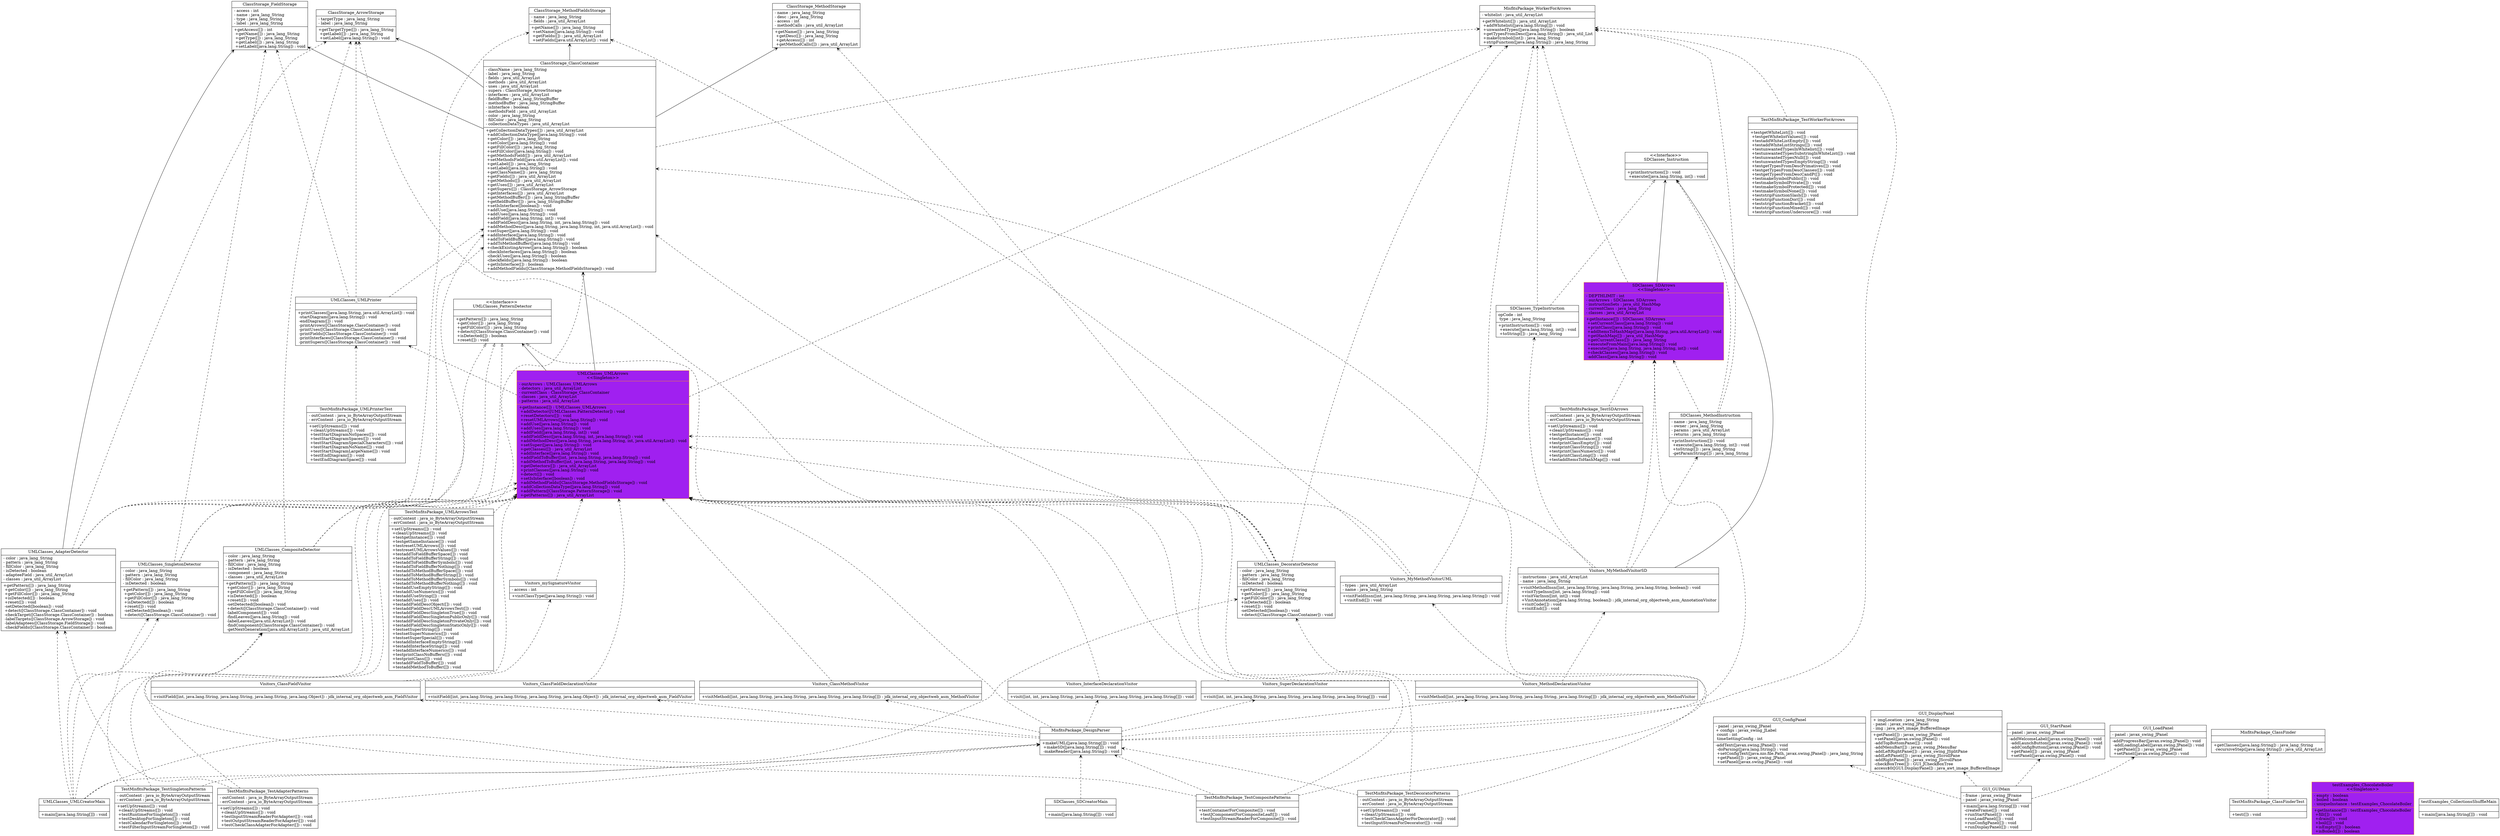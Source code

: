 digraph misfit_diagram{
rankdir=BT
   ClassStorage_ArrowStorage [
     shape="record"      label = "{ClassStorage_ArrowStorage|- targetType : java_lang_String\l- label : java_lang_String\l|+getTargetType([]) : java_lang_String\l +getLabel([]) : java_lang_String\l +setLabel([java.lang.String]) : void\l 
}"
];
   ClassStorage_ClassContainer [
     shape="record"      label = "{ClassStorage_ClassContainer|- className : java_lang_String\l- label : java_lang_String\l- fields : java_util_ArrayList\l- methods : java_util_ArrayList\l- uses : java_util_ArrayList\l- supers : ClassStorage_ArrowStorage\l- interfaces : java_util_ArrayList\l- fieldBuffer : java_lang_StringBuffer\l- methodBuffer : java_lang_StringBuffer\l- isInterface : boolean\l- methodsField : java_util_ArrayList\l- color : java_lang_String\l- fillColor : java_lang_String\l- collectionDataTypes : java_util_ArrayList\l|+getCollectionDataTypes([]) : java_util_ArrayList\l +addCollectionDataType([java.lang.String]) : void\l +getColor([]) : java_lang_String\l +setColor([java.lang.String]) : void\l +getFillColor([]) : java_lang_String\l +setFillColor([java.lang.String]) : void\l +getMethodsField([]) : java_util_ArrayList\l +setMethodsField([java.util.ArrayList]) : void\l +getLabel([]) : java_lang_String\l +setLabel([java.lang.String]) : void\l +getClassName([]) : java_lang_String\l +getFields([]) : java_util_ArrayList\l +getMethods([]) : java_util_ArrayList\l +getUses([]) : java_util_ArrayList\l +getSupers([]) : ClassStorage_ArrowStorage\l +getInterfaces([]) : java_util_ArrayList\l +getMethodBuffer([]) : java_lang_StringBuffer\l +getfieldBuffer([]) : java_lang_StringBuffer\l +setIsInterface([boolean]) : void\l +addUse([java.lang.String]) : void\l +addUses([java.lang.String]) : void\l +addField([java.lang.String, int]) : void\l +addFieldDesc([java.lang.String, int, java.lang.String]) : void\l +addMethodDesc([java.lang.String, java.lang.String, int, java.util.ArrayList]) : void\l +setSuper([java.lang.String]) : void\l +addInterface([java.lang.String]) : void\l +addToFieldBuffer([java.lang.String]) : void\l +addToMethodBuffer([java.lang.String]) : void\l +checkExistingArrow([java.lang.String]) : boolean\l -checkInterfaces([java.lang.String]) : boolean\l -checkUses([java.lang.String]) : boolean\l -checkfields([java.lang.String]) : boolean\l +getIsInterface([]) : boolean\l +addMethodFields([ClassStorage.MethodFieldsStorage]) : void\l 
}"
];
ClassStorage_ClassContainer -> MisfitsPackage_WorkerForArrows [ arrowhead="vee", style="dashed"];
ClassStorage_ClassContainer -> ClassStorage_FieldStorage [arrowhead="vee"];
ClassStorage_ClassContainer -> ClassStorage_MethodStorage [arrowhead="vee"];
ClassStorage_ClassContainer -> ClassStorage_ArrowStorage [arrowhead="vee"];
ClassStorage_ClassContainer -> ClassStorage_MethodFieldsStorage [arrowhead="vee"];
   ClassStorage_FieldStorage [
     shape="record"      label = "{ClassStorage_FieldStorage|- access : int\l- name : java_lang_String\l- type : java_lang_String\l- label : java_lang_String\l|+getAccess([]) : int\l +getName([]) : java_lang_String\l +getType([]) : java_lang_String\l +getLabel([]) : java_lang_String\l +setLabel([java.lang.String]) : void\l 
}"
];
   ClassStorage_MethodFieldsStorage [
     shape="record"      label = "{ClassStorage_MethodFieldsStorage|- name : java_lang_String\l- fields : java_util_ArrayList\l|+getName([]) : java_lang_String\l +setName([java.lang.String]) : void\l +getFields([]) : java_util_ArrayList\l +setFields([java.util.ArrayList]) : void\l 
}"
];
   ClassStorage_MethodStorage [
     shape="record"      label = "{ClassStorage_MethodStorage|- name : java_lang_String\l- desc : java_lang_String\l- access : int\l- methodCalls : java_util_ArrayList\l|+getName([]) : java_lang_String\l +getDesc([]) : java_lang_String\l +getAccess([]) : int\l +getMethodCalls([]) : java_util_ArrayList\l 
}"
];
   GUI_ConfigPanel [
     shape="record"      label = "{GUI_ConfigPanel|- panel : javax_swing_JPanel\l+ configs : javax_swing_JLabel\l count : int\l timeSettingConfig : int\l|-addText([javax.swing.JPanel]) : void\l -doParsing([java.lang.String]) : void\l +setConfigText([java.nio.file.Path, javax.swing.JPanel]) : java_lang_String\l +getPanel([]) : javax_swing_JPanel\l +setPanel([javax.swing.JPanel]) : void\l 
}"
];
   GUI_DisplayPanel [
     shape="record"      label = "{GUI_DisplayPanel|+ imgLocation : java_lang_String\l- panel : javax_swing_JPanel\l- img : java_awt_image_BufferedImage\l|+getPanel([]) : javax_swing_JPanel\l +setPanel([javax.swing.JPanel]) : void\l -addTopBottomPane([]) : void\l -addMenuBar([]) : javax_swing_JMenuBar\l -addLeftRightPane([]) : javax_swing_JSplitPane\l -addLeftPanel([]) : javax_swing_JScrollPane\l -addRightPane([]) : javax_swing_JScrollPane\l -checkBoxTree([]) : GUI_JCheckBoxTree\l access$0([GUI.DisplayPanel]) : java_awt_image_BufferedImage\l 
}"
];
   GUI_GUIMain [
     shape="record"      label = "{GUI_GUIMain|- frame : javax_swing_JFrame\l- panel : javax_swing_JPanel\l|+main([java.lang.String[]]) : void\l -createFrame([]) : void\l +runStartPanel([]) : void\l +runLoadPanel([]) : void\l +runConfigPanel([]) : void\l +runDisplayPanel([]) : void\l 
}"
];
GUI_GUIMain -> GUI_StartPanel [ arrowhead="vee", style="dashed"];
GUI_GUIMain -> GUI_LoadPanel [ arrowhead="vee", style="dashed"];
GUI_GUIMain -> GUI_ConfigPanel [ arrowhead="vee", style="dashed"];
GUI_GUIMain -> GUI_DisplayPanel [ arrowhead="vee", style="dashed"];
   GUI_LoadPanel [
     shape="record"      label = "{GUI_LoadPanel|- panel : javax_swing_JPanel\l|-addProgressBar([javax.swing.JPanel]) : void\l -addLoadingLabel([javax.swing.JPanel]) : void\l +getPanel([]) : javax_swing_JPanel\l +setPanel([javax.swing.JPanel]) : void\l 
}"
];
   GUI_StartPanel [
     shape="record"      label = "{GUI_StartPanel|- panel : javax_swing_JPanel\l|-addWelcomeLabel([javax.swing.JPanel]) : void\l -addLaunchButton([javax.swing.JPanel]) : void\l -addConfigButton([javax.swing.JPanel]) : void\l +getPanel([]) : javax_swing_JPanel\l +setPanel([javax.swing.JPanel]) : void\l 
}"
];
   MisfitsPackage_ClassFinder [
     shape="record"      label = "{MisfitsPackage_ClassFinder||+getClasses([java.lang.String]) : java_lang_String\l -recursiveStep([java.lang.String]) : java_util_ArrayList\l 
}"
];
   MisfitsPackage_DesignParser [
     shape="record"      label = "{MisfitsPackage_DesignParser||+makeUML([java.lang.String[]]) : void\l +makeSD([java.lang.String[]]) : void\l -makeReader([java.lang.String]) : void\l 
}"
];
MisfitsPackage_DesignParser -> MisfitsPackage_WorkerForArrows [ arrowhead="vee", style="dashed"];
MisfitsPackage_DesignParser -> UMLClasses_UMLArrows [ arrowhead="vee", style="dashed"];
MisfitsPackage_DesignParser -> SDClasses_SDArrows [ arrowhead="vee", style="dashed"];
MisfitsPackage_DesignParser -> Visitors_InterfaceDeclarationVisitor [ arrowhead="vee", style="dashed"];
MisfitsPackage_DesignParser -> Visitors_SuperDeclarationVisitor [ arrowhead="vee", style="dashed"];
MisfitsPackage_DesignParser -> Visitors_ClassFieldVisitor [ arrowhead="vee", style="dashed"];
MisfitsPackage_DesignParser -> Visitors_ClassFieldDeclarationVisitor [ arrowhead="vee", style="dashed"];
MisfitsPackage_DesignParser -> Visitors_ClassMethodVisitor [ arrowhead="vee", style="dashed"];
MisfitsPackage_DesignParser -> Visitors_MethodDeclarationVisitor [ arrowhead="vee", style="dashed"];
   MisfitsPackage_WorkerForArrows [
     shape="record"      label = "{MisfitsPackage_WorkerForArrows|- whitelist : java_util_ArrayList\l|+getWhitelist([]) : java_util_ArrayList\l +addWhitelist([java.lang.String[]]) : void\l +unwantedTypes([java.lang.String]) : boolean\l +getTypesFromDesc([java.lang.String]) : java_util_List\l +makeSymbol([int]) : java_lang_String\l +stripFunction([java.lang.String]) : java_lang_String\l 
}"
];
   SDClasses_Instruction [
     shape="record"      label = "{\<\<Interface\>\> \nSDClasses_Instruction||+printInstruction([]) : void\l +execute([java.lang.String, int]) : void\l 
}"
];
   SDClasses_MethodInstruction [
     shape="record"      label = "{SDClasses_MethodInstruction|- name : java_lang_String\l- owner : java_lang_String\l- params : java_util_ArrayList\l- returns : java_lang_String\l|+printInstruction([]) : void\l +execute([java.lang.String, int]) : void\l +toString([]) : java_lang_String\l -getParamString([]) : java_lang_String\l 
}"
];
SDClasses_MethodInstruction -> MisfitsPackage_WorkerForArrows [ arrowhead="vee", style="dashed"];
SDClasses_MethodInstruction -> SDClasses_SDArrows [ arrowhead="vee", style="dashed"];
SDClasses_MethodInstruction -> SDClasses_Instruction [ arrowhead="onormal", style="dashed"];
   SDClasses_SDArrows [
     shape="record"  color="orange" , fillcolor="purple" style="filled"    label = "{SDClasses_SDArrows\n\<\<Singleton\>\>|- DEPTHLIMIT : int\l- ourArrows : SDClasses_SDArrows\l- instructionSets : java_util_HashMap\l- currentClass : java_lang_String\l- classes : java_util_ArrayList\l|+getInstance([]) : SDClasses_SDArrows\l +setCurrentClass([java.lang.String]) : void\l +printClass([java.lang.String]) : void\l +addItemsToHashMap([java.lang.String, java.util.ArrayList]) : void\l +getHashMap([]) : java_util_HashMap\l +getCurrentClass([]) : java_lang_String\l +executeFromMain([java.lang.String]) : void\l +execute([java.lang.String, java.lang.String, int]) : void\l +checkClasses([java.lang.String]) : void\l -addClass([java.lang.String]) : void\l 
}"
];
SDClasses_SDArrows -> MisfitsPackage_WorkerForArrows [ arrowhead="vee", style="dashed"];
SDClasses_SDArrows -> SDClasses_Instruction [arrowhead="vee"];
   SDClasses_SDCreatorMain [
     shape="record"      label = "{SDClasses_SDCreatorMain||+main([java.lang.String[]]) : void\l 
}"
];
SDClasses_SDCreatorMain -> MisfitsPackage_DesignParser [ arrowhead="vee", style="dashed"];
   SDClasses_TypeInstruction [
     shape="record"      label = "{SDClasses_TypeInstruction| opCode : int\l type : java_lang_String\l|+printInstruction([]) : void\l +execute([java.lang.String, int]) : void\l +toString([]) : java_lang_String\l 
}"
];
SDClasses_TypeInstruction -> MisfitsPackage_WorkerForArrows [ arrowhead="vee", style="dashed"];
SDClasses_TypeInstruction -> SDClasses_Instruction [ arrowhead="onormal", style="dashed"];
   testExamples_ChocolateBoiler [
     shape="record"  color="orange" , fillcolor="purple" style="filled"    label = "{testExamples_ChocolateBoiler\n\<\<Singleton\>\>|- empty : boolean\l- boiled : boolean\l- uniqueInstance : testExamples_ChocolateBoiler\l|+getInstance([]) : testExamples_ChocolateBoiler\l +fill([]) : void\l +drain([]) : void\l +boil([]) : void\l +isEmpty([]) : boolean\l +isBoiled([]) : boolean\l 
}"
];
   testExamples_CollectionsShuffleMain [
     shape="record"      label = "{testExamples_CollectionsShuffleMain||+main([java.lang.String[]]) : void\l 
}"
];
   TestMisfitsPackage_ClassFinderTest [
     shape="record"      label = "{TestMisfitsPackage_ClassFinderTest||+test([]) : void\l 
}"
];
TestMisfitsPackage_ClassFinderTest -> MisfitsPackage_ClassFinder [ arrowhead="vee", style="dashed"];
   TestMisfitsPackage_TestAdapterPatterns [
     shape="record"      label = "{TestMisfitsPackage_TestAdapterPatterns|- outContent : java_io_ByteArrayOutputStream\l- errContent : java_io_ByteArrayOutputStream\l|+setUpStreams([]) : void\l +cleanUpStreams([]) : void\l +testInputStreamReaderForAdapter([]) : void\l +testOutputStreamReaderForAdapter([]) : void\l +testCheckClassAdapterForAdapter([]) : void\l 
}"
];
TestMisfitsPackage_TestAdapterPatterns -> UMLClasses_UMLArrows [ arrowhead="vee", style="dashed"];
TestMisfitsPackage_TestAdapterPatterns -> UMLClasses_AdapterDetector [ arrowhead="vee", style="dashed"];
TestMisfitsPackage_TestAdapterPatterns -> MisfitsPackage_DesignParser [ arrowhead="vee", style="dashed"];
   TestMisfitsPackage_TestCompositePatterns [
     shape="record"      label = "{TestMisfitsPackage_TestCompositePatterns||+testContainerForComposite([]) : void\l +testJComponentForCompositeLeaf([]) : void\l +testInputStreamReaderForComposite([]) : void\l 
}"
];
TestMisfitsPackage_TestCompositePatterns -> UMLClasses_UMLArrows [ arrowhead="vee", style="dashed"];
TestMisfitsPackage_TestCompositePatterns -> UMLClasses_CompositeDetector [ arrowhead="vee", style="dashed"];
TestMisfitsPackage_TestCompositePatterns -> MisfitsPackage_DesignParser [ arrowhead="vee", style="dashed"];
TestMisfitsPackage_TestCompositePatterns -> ClassStorage_ClassContainer [ arrowhead="vee", style="dashed"];
   TestMisfitsPackage_TestDecoratorPatterns [
     shape="record"      label = "{TestMisfitsPackage_TestDecoratorPatterns|- outContent : java_io_ByteArrayOutputStream\l- errContent : java_io_ByteArrayOutputStream\l|+setUpStreams([]) : void\l +cleanUpStreams([]) : void\l +testCheckClassAdapterForDecorator([]) : void\l +testInputStreamForDecorator([]) : void\l 
}"
];
TestMisfitsPackage_TestDecoratorPatterns -> UMLClasses_UMLArrows [ arrowhead="vee", style="dashed"];
TestMisfitsPackage_TestDecoratorPatterns -> UMLClasses_DecoratorDetector [ arrowhead="vee", style="dashed"];
TestMisfitsPackage_TestDecoratorPatterns -> MisfitsPackage_DesignParser [ arrowhead="vee", style="dashed"];
   TestMisfitsPackage_TestSDArrows [
     shape="record"      label = "{TestMisfitsPackage_TestSDArrows|- outContent : java_io_ByteArrayOutputStream\l- errContent : java_io_ByteArrayOutputStream\l|+setUpStreams([]) : void\l +cleanUpStreams([]) : void\l +testgetInstance([]) : void\l +testgetSameInstance([]) : void\l +testprintClassEmpty([]) : void\l +testprintClassString([]) : void\l +testprintClassNumeric([]) : void\l +testprintClassLong([]) : void\l +testaddItemsToHashMap([]) : void\l 
}"
];
TestMisfitsPackage_TestSDArrows -> SDClasses_SDArrows [ arrowhead="vee", style="dashed"];
   TestMisfitsPackage_TestSingletonPatterns [
     shape="record"      label = "{TestMisfitsPackage_TestSingletonPatterns|- outContent : java_io_ByteArrayOutputStream\l- errContent : java_io_ByteArrayOutputStream\l|+setUpStreams([]) : void\l +cleanUpStreams([]) : void\l +testRuntimeForSingleton([]) : void\l +testDesktopForSingleton([]) : void\l +testCalendarForSingleton([]) : void\l +testFilterInputStreamForSingleton([]) : void\l 
}"
];
TestMisfitsPackage_TestSingletonPatterns -> UMLClasses_UMLArrows [ arrowhead="vee", style="dashed"];
TestMisfitsPackage_TestSingletonPatterns -> UMLClasses_SingletonDetector [ arrowhead="vee", style="dashed"];
TestMisfitsPackage_TestSingletonPatterns -> MisfitsPackage_DesignParser [ arrowhead="vee", style="dashed"];
   TestMisfitsPackage_TestWorkerForArrows [
     shape="record"      label = "{TestMisfitsPackage_TestWorkerForArrows||+testgetWhiteList([]) : void\l +testgetWhitelistValues([]) : void\l +testaddWhiteListEmpty([]) : void\l +testaddWhiteListStrings([]) : void\l +testunwantedTypesInWhitelist([]) : void\l +testunwantedTypesSubstringInWhiteList([]) : void\l +testunwantedTypesNull([]) : void\l +testunwantedTypesEmptyString([]) : void\l +testgetTypesFromDescPrimatives([]) : void\l +testgetTypesFromDescClasses([]) : void\l +testgetTypesFromDescCandP([]) : void\l +testmakeSymbolPublic([]) : void\l +testmakeSymbolPrivate([]) : void\l +testmakeSymbolProtected([]) : void\l +testmakeSymbolNone([]) : void\l +teststripFunctionSlash([]) : void\l +teststripFunctionDor([]) : void\l +teststripFunctionBracket([]) : void\l +teststripFunctionMixed([]) : void\l +teststripFunctionUnderscore([]) : void\l 
}"
];
TestMisfitsPackage_TestWorkerForArrows -> MisfitsPackage_WorkerForArrows [ arrowhead="vee", style="dashed"];
   TestMisfitsPackage_UMLArrowsTest [
     shape="record"      label = "{TestMisfitsPackage_UMLArrowsTest|- outContent : java_io_ByteArrayOutputStream\l- errContent : java_io_ByteArrayOutputStream\l|+setUpStreams([]) : void\l +cleanUpStreams([]) : void\l +testgetInstance([]) : void\l +testgetSameInstance([]) : void\l +testresetUMLArrows([]) : void\l +testresetUMLArrowsValues([]) : void\l +testaddToFieldBufferSpace([]) : void\l +testaddToFieldBufferString([]) : void\l +testaddToFieldBufferSymbols([]) : void\l +testaddToFieldBufferNothing([]) : void\l +testaddToMethodBufferSpace([]) : void\l +testaddToMethodBufferString([]) : void\l +testaddToMethodBufferSymbols([]) : void\l +testaddToMethodBufferNothing([]) : void\l +testaddUseEmptyString([]) : void\l +testaddUseNumerics([]) : void\l +testaddUseString([]) : void\l +testaddUses([]) : void\l +testaddFieldDescObject([]) : void\l +testaddFieldDescUMLArrowsTest([]) : void\l +testaddFieldDescSingletonTrue([]) : void\l +testaddFieldDescSingletonPublicOnly([]) : void\l +testaddFieldDescSingletonPrivateOnly([]) : void\l +testaddFieldDescSingletonStaticOnly([]) : void\l +testsetSuperString([]) : void\l +testsetSuperNumerics([]) : void\l +testsetSuperSpecial([]) : void\l +testaddInterfaceEmptyString([]) : void\l +testaddInterfaceString([]) : void\l +testaddInterfaceNumerics([]) : void\l +testprintClassNoBuffers([]) : void\l +testprintClass([]) : void\l +testaddFieldToBuffer([]) : void\l +testaddMethodToBuffer([]) : void\l 
}"
];
TestMisfitsPackage_UMLArrowsTest -> UMLClasses_UMLArrows [ arrowhead="vee", style="dashed"];
   TestMisfitsPackage_UMLPrinterTest [
     shape="record"      label = "{TestMisfitsPackage_UMLPrinterTest|- outContent : java_io_ByteArrayOutputStream\l- errContent : java_io_ByteArrayOutputStream\l|+setUpStreams([]) : void\l +cleanUpStreams([]) : void\l +testStartDiagramNoSpaces([]) : void\l +testStartDiagramSpaces([]) : void\l +testStartDiagramSpecialCharacters([]) : void\l +testStartDiagramNoName([]) : void\l +testStartDiagramLargeName([]) : void\l +testEndDiagram([]) : void\l +testEndDiagramSpace([]) : void\l 
}"
];
TestMisfitsPackage_UMLPrinterTest -> UMLClasses_UMLPrinter [ arrowhead="vee", style="dashed"];
   UMLClasses_AdapterDetector [
     shape="record"      label = "{UMLClasses_AdapterDetector|- color : java_lang_String\l- pattern : java_lang_String\l- fillColor : java_lang_String\l- isDetected : boolean\l- adapteeField : java_util_ArrayList\l- classes : java_util_ArrayList\l|+getPattern([]) : java_lang_String\l +getColor([]) : java_lang_String\l +getFillColor([]) : java_lang_String\l +isDetected([]) : boolean\l +reset([]) : void\l -setDetected([boolean]) : void\l +detect([ClassStorage.ClassContainer]) : void\l -checkTarget([ClassStorage.ClassContainer]) : boolean\l -labelTargets([ClassStorage.ArrowStorage]) : void\l -labelAdaptees([ClassStorage.FieldStorage]) : void\l -checkFields([ClassStorage.ClassContainer]) : boolean\l 
}"
];
UMLClasses_AdapterDetector -> ClassStorage_ClassContainer [ arrowhead="vee", style="dashed"];
UMLClasses_AdapterDetector -> UMLClasses_UMLArrows [ arrowhead="vee", style="dashed"];
UMLClasses_AdapterDetector -> ClassStorage_ArrowStorage [ arrowhead="vee", style="dashed"];
UMLClasses_AdapterDetector -> ClassStorage_MethodFieldsStorage [ arrowhead="vee", style="dashed"];
UMLClasses_AdapterDetector -> ClassStorage_FieldStorage [arrowhead="vee"];
UMLClasses_AdapterDetector -> UMLClasses_PatternDetector [ arrowhead="onormal", style="dashed"];
   UMLClasses_CompositeDetector [
     shape="record"      label = "{UMLClasses_CompositeDetector|- color : java_lang_String\l- pattern : java_lang_String\l- fillColor : java_lang_String\l- isDetected : boolean\l- component : java_lang_String\l- classes : java_util_ArrayList\l|+getPattern([]) : java_lang_String\l +getColor([]) : java_lang_String\l +getFillColor([]) : java_lang_String\l +isDetected([]) : boolean\l +reset([]) : void\l -setDetected([boolean]) : void\l +detect([ClassStorage.ClassContainer]) : void\l -labelComponent([]) : void\l -findLeaves([java.lang.String]) : void\l -labelLeaves([java.util.ArrayList]) : void\l -findComponent([ClassStorage.ClassContainer]) : void\l -getNextGeneration([java.util.ArrayList]) : java_util_ArrayList\l 
}"
];
UMLClasses_CompositeDetector -> ClassStorage_ClassContainer [ arrowhead="vee", style="dashed"];
UMLClasses_CompositeDetector -> UMLClasses_UMLArrows [ arrowhead="vee", style="dashed"];
UMLClasses_CompositeDetector -> ClassStorage_ArrowStorage [ arrowhead="vee", style="dashed"];
UMLClasses_CompositeDetector -> UMLClasses_PatternDetector [ arrowhead="onormal", style="dashed"];
   UMLClasses_DecoratorDetector [
     shape="record"      label = "{UMLClasses_DecoratorDetector|- color : java_lang_String\l- pattern : java_lang_String\l- fillColor : java_lang_String\l- isDetected : boolean\l|+getPattern([]) : java_lang_String\l +getColor([]) : java_lang_String\l +getFillColor([]) : java_lang_String\l +isDetected([]) : boolean\l +reset([]) : void\l -setDetected([boolean]) : void\l +detect([ClassStorage.ClassContainer]) : void\l 
}"
];
UMLClasses_DecoratorDetector -> ClassStorage_ArrowStorage [ arrowhead="vee", style="dashed"];
UMLClasses_DecoratorDetector -> ClassStorage_ClassContainer [ arrowhead="vee", style="dashed"];
UMLClasses_DecoratorDetector -> ClassStorage_MethodStorage [ arrowhead="vee", style="dashed"];
UMLClasses_DecoratorDetector -> MisfitsPackage_WorkerForArrows [ arrowhead="vee", style="dashed"];
UMLClasses_DecoratorDetector -> UMLClasses_UMLArrows [ arrowhead="vee", style="dashed"];
UMLClasses_DecoratorDetector -> UMLClasses_PatternDetector [ arrowhead="onormal", style="dashed"];
   UMLClasses_PatternDetector [
     shape="record"      label = "{\<\<Interface\>\> \nUMLClasses_PatternDetector||+getPattern([]) : java_lang_String\l +getColor([]) : java_lang_String\l +getFillColor([]) : java_lang_String\l +detect([ClassStorage.ClassContainer]) : void\l +isDetected([]) : boolean\l +reset([]) : void\l 
}"
];
   UMLClasses_SingletonDetector [
     shape="record"      label = "{UMLClasses_SingletonDetector|- color : java_lang_String\l- pattern : java_lang_String\l- fillColor : java_lang_String\l- isDetected : boolean\l|+getPattern([]) : java_lang_String\l +getColor([]) : java_lang_String\l +getFillColor([]) : java_lang_String\l +isDetected([]) : boolean\l +reset([]) : void\l -setDetected([boolean]) : void\l +detect([ClassStorage.ClassContainer]) : void\l 
}"
];
UMLClasses_SingletonDetector -> ClassStorage_ClassContainer [ arrowhead="vee", style="dashed"];
UMLClasses_SingletonDetector -> ClassStorage_FieldStorage [ arrowhead="vee", style="dashed"];
UMLClasses_SingletonDetector -> UMLClasses_UMLArrows [ arrowhead="vee", style="dashed"];
UMLClasses_SingletonDetector -> UMLClasses_PatternDetector [ arrowhead="onormal", style="dashed"];
   UMLClasses_UMLArrows [
     shape="record"  color="orange" , fillcolor="purple" style="filled"    label = "{UMLClasses_UMLArrows\n\<\<Singleton\>\>|- ourArrows : UMLClasses_UMLArrows\l- detectors : java_util_ArrayList\l- currentClass : ClassStorage_ClassContainer\l- classes : java_util_ArrayList\l- patterns : java_util_ArrayList\l|+getInstance([]) : UMLClasses_UMLArrows\l +addDetector([UMLClasses.PatternDetector]) : void\l +resetDetectors([]) : void\l +resetUMLArrows([java.lang.String]) : void\l +addUse([java.lang.String]) : void\l +addUses([java.lang.String]) : void\l +addField([java.lang.String, int]) : void\l +addFieldDesc([java.lang.String, int, java.lang.String]) : void\l +addMethodDesc([java.lang.String, java.lang.String, int, java.util.ArrayList]) : void\l +setSuper([java.lang.String]) : void\l +getClasses([]) : java_util_ArrayList\l +addInterface([java.lang.String]) : void\l +addFieldToBuffer([int, java.lang.String, java.lang.String]) : void\l +addMethodToBuffer([int, java.lang.String, java.lang.String]) : void\l +getDetectors([]) : java_util_ArrayList\l +printClasses([java.lang.String]) : void\l +detect([]) : void\l +setIsInterface([boolean]) : void\l +addMethodFields([ClassStorage.MethodFieldsStorage]) : void\l +addCollectionDataType([java.lang.String]) : void\l +addPattern([ClassStorage.PatternStorage]) : void\l +getPatterns([]) : java_util_ArrayList\l 
}"
];
UMLClasses_UMLArrows -> MisfitsPackage_WorkerForArrows [ arrowhead="vee", style="dashed"];
UMLClasses_UMLArrows -> UMLClasses_UMLPrinter [ arrowhead="vee", style="dashed"];
UMLClasses_UMLArrows -> UMLClasses_PatternDetector [arrowhead="vee"];
UMLClasses_UMLArrows -> ClassStorage_ClassContainer [arrowhead="vee"];
   UMLClasses_UMLCreatorMain [
     shape="record"      label = "{UMLClasses_UMLCreatorMain||+main([java.lang.String[]]) : void\l 
}"
];
UMLClasses_UMLCreatorMain -> UMLClasses_UMLArrows [ arrowhead="vee", style="dashed"];
UMLClasses_UMLCreatorMain -> UMLClasses_SingletonDetector [ arrowhead="vee", style="dashed"];
UMLClasses_UMLCreatorMain -> UMLClasses_DecoratorDetector [ arrowhead="vee", style="dashed"];
UMLClasses_UMLCreatorMain -> UMLClasses_CompositeDetector [ arrowhead="vee", style="dashed"];
UMLClasses_UMLCreatorMain -> UMLClasses_AdapterDetector [ arrowhead="vee", style="dashed"];
UMLClasses_UMLCreatorMain -> MisfitsPackage_DesignParser [ arrowhead="vee", style="dashed"];
   UMLClasses_UMLPrinter [
     shape="record"      label = "{UMLClasses_UMLPrinter||+printClasses([java.lang.String, java.util.ArrayList]) : void\l -startDiagram([java.lang.String]) : void\l -endDiagram([]) : void\l -printArrows([ClassStorage.ClassContainer]) : void\l -printUses([ClassStorage.ClassContainer]) : void\l -printFields([ClassStorage.ClassContainer]) : void\l -printInterfaces([ClassStorage.ClassContainer]) : void\l -printSupers([ClassStorage.ClassContainer]) : void\l 
}"
];
UMLClasses_UMLPrinter -> ClassStorage_ClassContainer [ arrowhead="vee", style="dashed"];
UMLClasses_UMLPrinter -> ClassStorage_ArrowStorage [ arrowhead="vee", style="dashed"];
UMLClasses_UMLPrinter -> ClassStorage_FieldStorage [ arrowhead="vee", style="dashed"];
   Visitors_ClassFieldDeclarationVisitor [
     shape="record"      label = "{Visitors_ClassFieldDeclarationVisitor||+visitField([int, java.lang.String, java.lang.String, java.lang.String, java.lang.Object]) : jdk_internal_org_objectweb_asm_FieldVisitor\l 
}"
];
Visitors_ClassFieldDeclarationVisitor -> UMLClasses_UMLArrows [ arrowhead="vee", style="dashed"];
   Visitors_ClassFieldVisitor [
     shape="record"      label = "{Visitors_ClassFieldVisitor||+visitField([int, java.lang.String, java.lang.String, java.lang.String, java.lang.Object]) : jdk_internal_org_objectweb_asm_FieldVisitor\l 
}"
];
Visitors_ClassFieldVisitor -> Visitors_mySignatureVisitor [ arrowhead="vee", style="dashed"];
Visitors_ClassFieldVisitor -> UMLClasses_UMLArrows [ arrowhead="vee", style="dashed"];
   Visitors_ClassMethodVisitor [
     shape="record"      label = "{Visitors_ClassMethodVisitor||+visitMethod([int, java.lang.String, java.lang.String, java.lang.String, java.lang.String[]]) : jdk_internal_org_objectweb_asm_MethodVisitor\l 
}"
];
Visitors_ClassMethodVisitor -> UMLClasses_UMLArrows [ arrowhead="vee", style="dashed"];
   Visitors_InterfaceDeclarationVisitor [
     shape="record"      label = "{Visitors_InterfaceDeclarationVisitor||+visit([int, int, java.lang.String, java.lang.String, java.lang.String, java.lang.String[]]) : void\l 
}"
];
Visitors_InterfaceDeclarationVisitor -> UMLClasses_UMLArrows [ arrowhead="vee", style="dashed"];
   Visitors_MethodDeclarationVisitor [
     shape="record"      label = "{Visitors_MethodDeclarationVisitor||+visitMethod([int, java.lang.String, java.lang.String, java.lang.String, java.lang.String[]]) : jdk_internal_org_objectweb_asm_MethodVisitor\l 
}"
];
Visitors_MethodDeclarationVisitor -> Visitors_MyMethodVisitorSD [ arrowhead="vee", style="dashed"];
Visitors_MethodDeclarationVisitor -> Visitors_MyMethodVisitorUML [ arrowhead="vee", style="dashed"];
Visitors_MethodDeclarationVisitor -> UMLClasses_UMLArrows [ arrowhead="vee", style="dashed"];
   Visitors_MyMethodVisitorSD [
     shape="record"      label = "{Visitors_MyMethodVisitorSD|- instructions : java_util_ArrayList\l- name : java_lang_String\l|+visitMethodInsn([int, java.lang.String, java.lang.String, java.lang.String, boolean]) : void\l +visitTypeInsn([int, java.lang.String]) : void\l +visitVarInsn([int, int]) : void\l +VisitAnnotation([java.lang.String, boolean]) : jdk_internal_org_objectweb_asm_AnnotationVisitor\l +visitCode([]) : void\l +visitEnd([]) : void\l 
}"
];
Visitors_MyMethodVisitorSD -> UMLClasses_UMLArrows [ arrowhead="vee", style="dashed"];
Visitors_MyMethodVisitorSD -> SDClasses_MethodInstruction [ arrowhead="vee", style="dashed"];
Visitors_MyMethodVisitorSD -> SDClasses_TypeInstruction [ arrowhead="vee", style="dashed"];
Visitors_MyMethodVisitorSD -> SDClasses_SDArrows [ arrowhead="vee", style="dashed"];
Visitors_MyMethodVisitorSD -> SDClasses_Instruction [arrowhead="vee"];
   Visitors_MyMethodVisitorUML [
     shape="record"      label = "{Visitors_MyMethodVisitorUML|- types : java_util_ArrayList\l- name : java_lang_String\l|+visitFieldInsn([int, java.lang.String, java.lang.String, java.lang.String]) : void\l +visitEnd([]) : void\l 
}"
];
Visitors_MyMethodVisitorUML -> MisfitsPackage_WorkerForArrows [ arrowhead="vee", style="dashed"];
Visitors_MyMethodVisitorUML -> UMLClasses_UMLArrows [ arrowhead="vee", style="dashed"];
Visitors_MyMethodVisitorUML -> ClassStorage_MethodFieldsStorage [ arrowhead="vee", style="dashed"];
   Visitors_mySignatureVisitor [
     shape="record"      label = "{Visitors_mySignatureVisitor|- access : int\l|+visitClassType([java.lang.String]) : void\l 
}"
];
Visitors_mySignatureVisitor -> UMLClasses_UMLArrows [ arrowhead="vee", style="dashed"];
   Visitors_SuperDeclarationVisitor [
     shape="record"      label = "{Visitors_SuperDeclarationVisitor||+visit([int, int, java.lang.String, java.lang.String, java.lang.String, java.lang.String[]]) : void\l 
}"
];
Visitors_SuperDeclarationVisitor -> UMLClasses_UMLArrows [ arrowhead="vee", style="dashed"];
}
